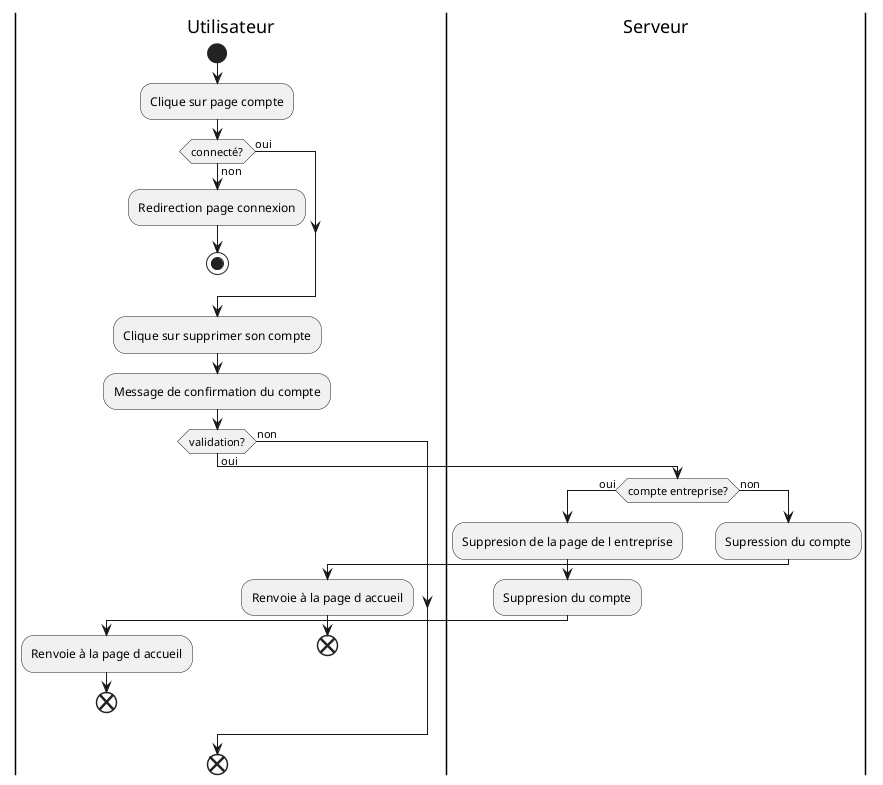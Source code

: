 @startuml Supression de compte

|Utilisateur|
start 

:Clique sur page compte;
if (connecté?) then (non)
    :Redirection page connexion;
    stop
else (oui)
endif

:Clique sur supprimer son compte;
:Message de confirmation du compte;
if (validation?) then (oui)
    |Serveur|
    if (compte entreprise?) then (oui)
        :Suppresion de la page de l entreprise;
        :Suppresion du compte;
        |Utilisateur|
        :Renvoie à la page d accueil;
        end
    else (non)
        |Serveur|
        :Supression du compte;
        |Utilisateur|
        :Renvoie à la page d accueil;
        end
    endif
else (non)
endif

end
@enduml
